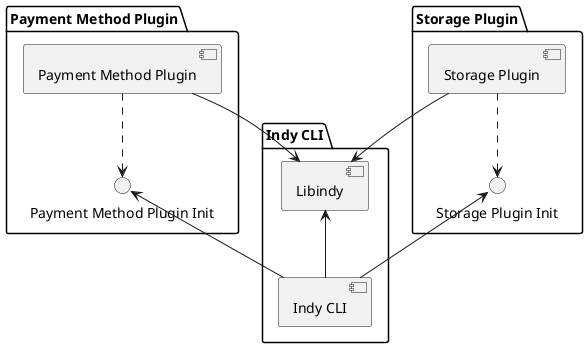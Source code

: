 @startuml cli-plugins

package "Payment Method Plugin" { 
    [Payment Method Plugin] as payment_method_plugin

    () "Payment Method Plugin Init" as i_payment_method_plugin_init
    payment_method_plugin  ..> i_payment_method_plugin_init
}

package "Storage Plugin" { 
    [Storage Plugin] as storage_plugin

    () "Storage Plugin Init" as i_storage_plugin_init
    storage_plugin  ..> i_storage_plugin_init
}

package "Indy CLI" {
    [Libindy] as libindy
    [Indy CLI] as cli

    payment_method_plugin  --> libindy
    storage_plugin  --> libindy
    libindy  <-- cli

    cli --> i_payment_method_plugin_init
    cli --> i_storage_plugin_init
    
}

@enduml 